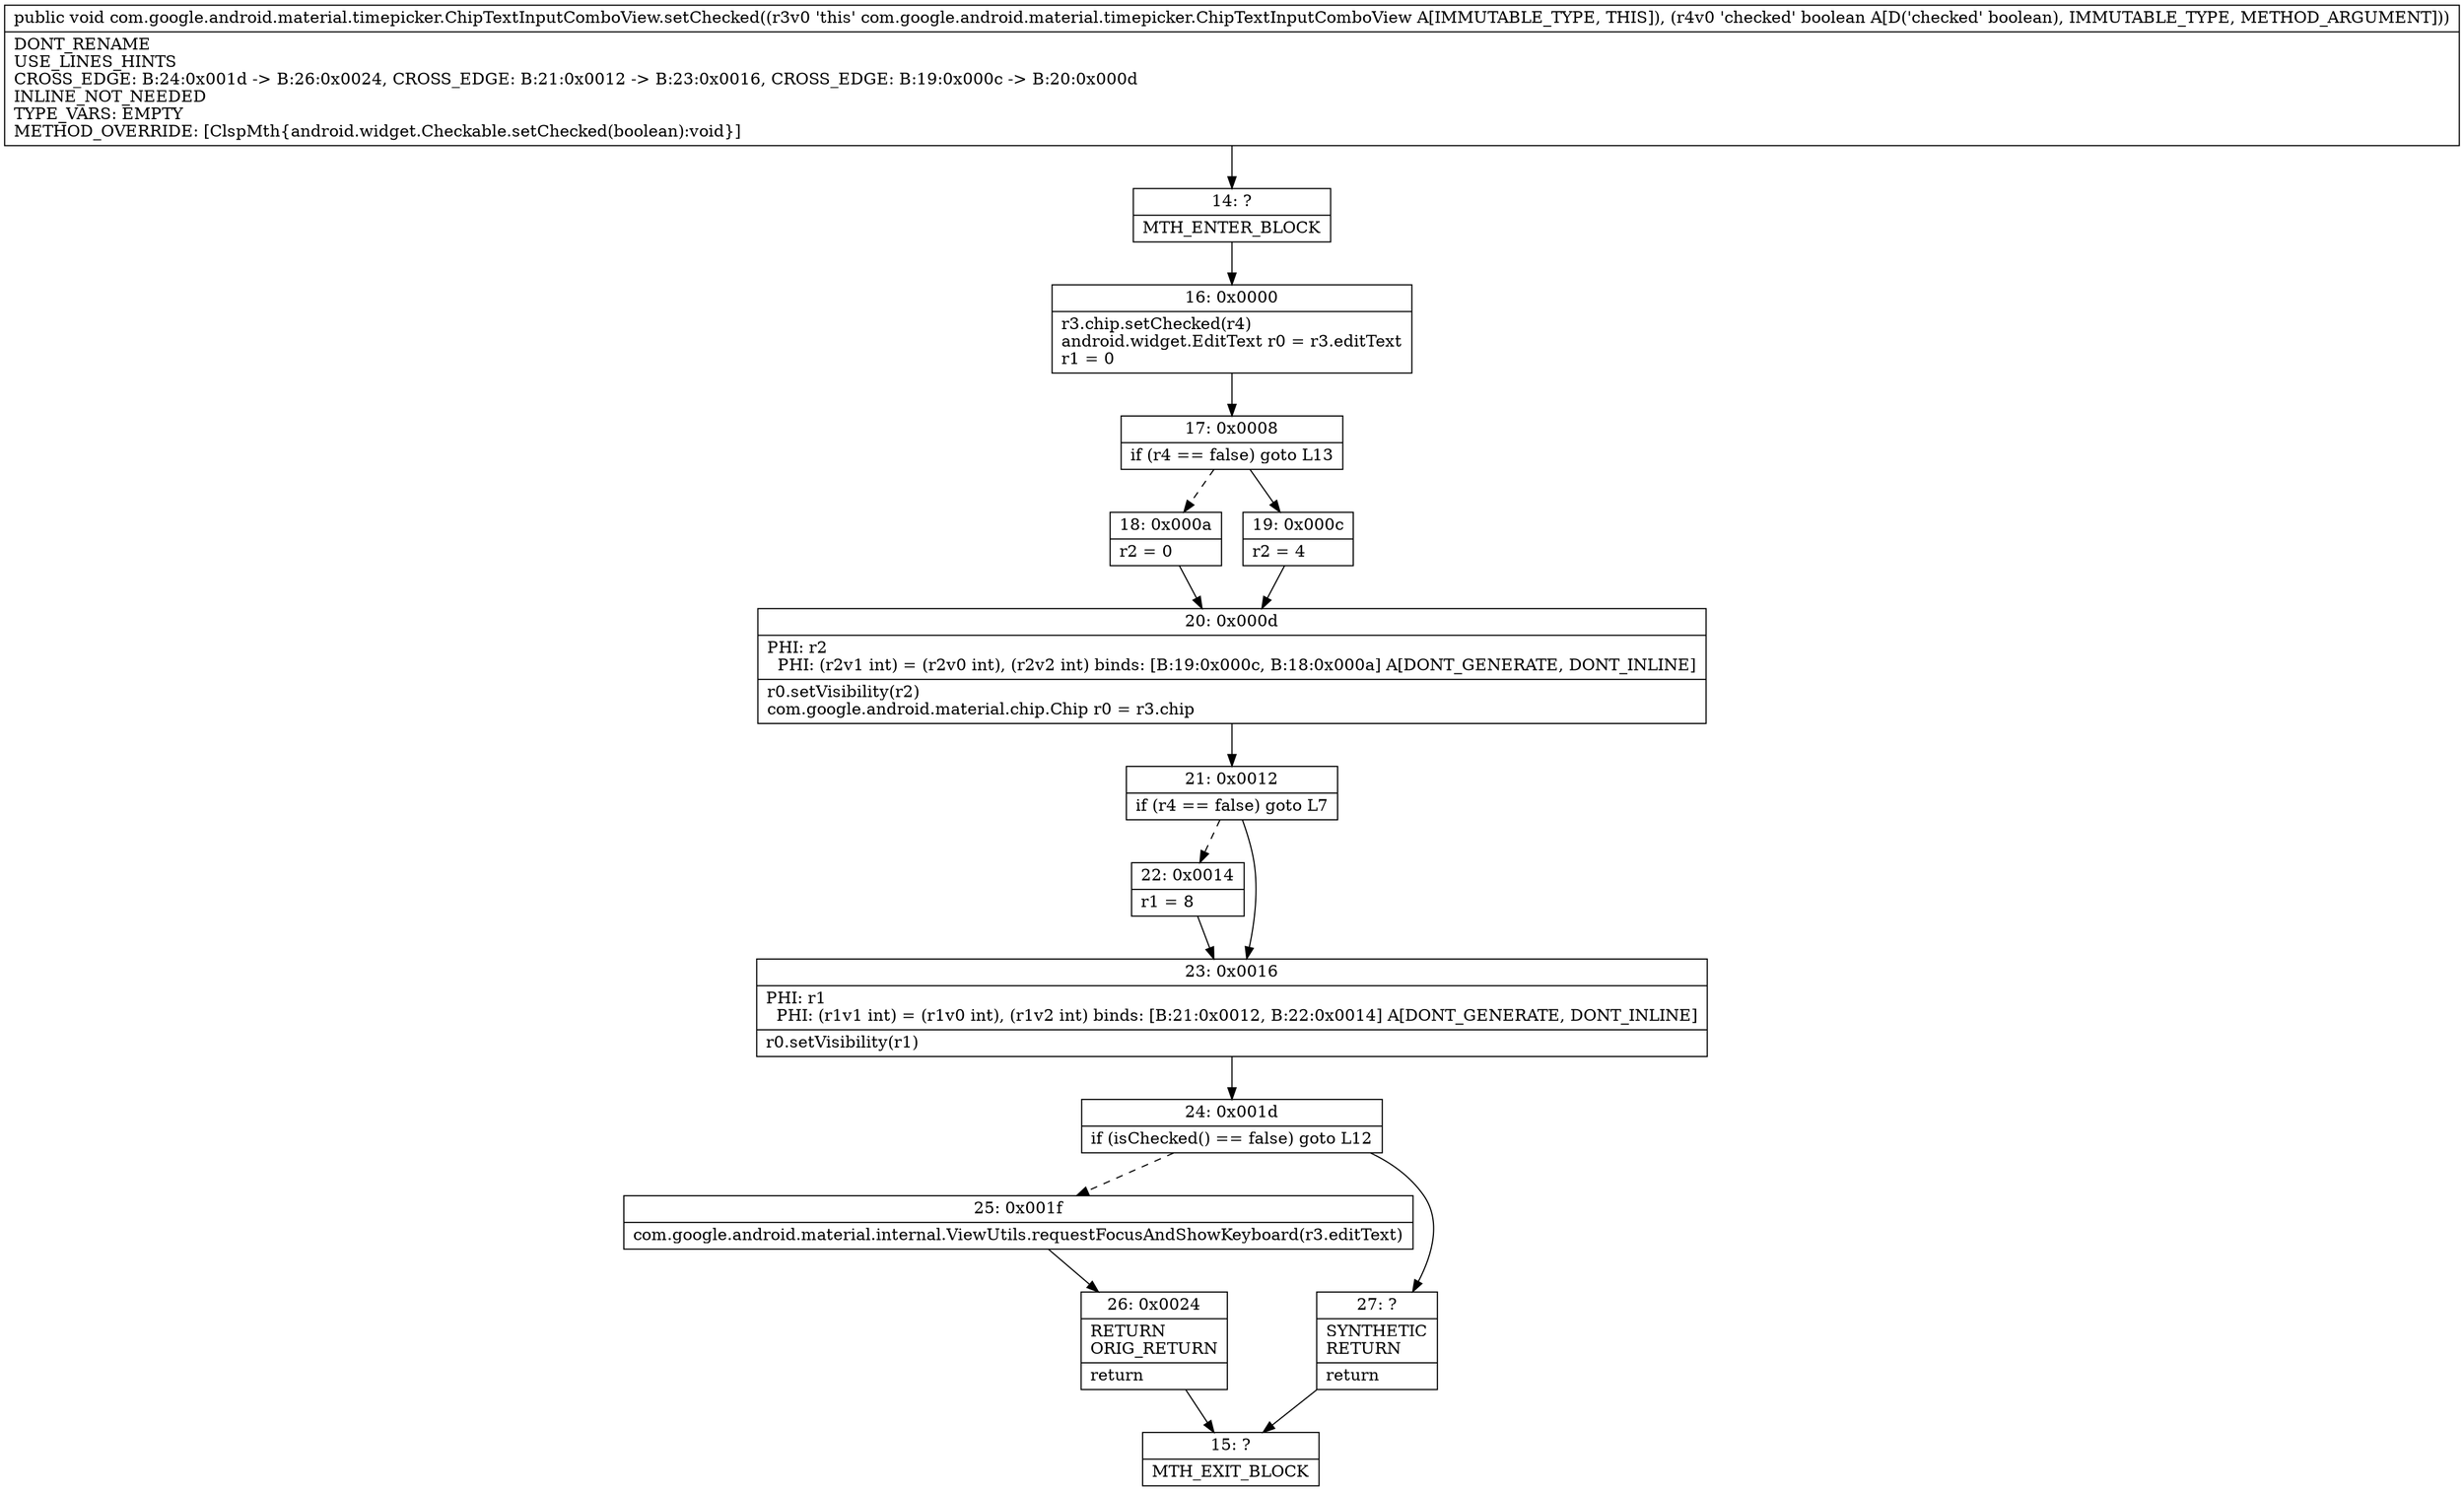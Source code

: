 digraph "CFG forcom.google.android.material.timepicker.ChipTextInputComboView.setChecked(Z)V" {
Node_14 [shape=record,label="{14\:\ ?|MTH_ENTER_BLOCK\l}"];
Node_16 [shape=record,label="{16\:\ 0x0000|r3.chip.setChecked(r4)\landroid.widget.EditText r0 = r3.editText\lr1 = 0\l}"];
Node_17 [shape=record,label="{17\:\ 0x0008|if (r4 == false) goto L13\l}"];
Node_18 [shape=record,label="{18\:\ 0x000a|r2 = 0\l}"];
Node_20 [shape=record,label="{20\:\ 0x000d|PHI: r2 \l  PHI: (r2v1 int) = (r2v0 int), (r2v2 int) binds: [B:19:0x000c, B:18:0x000a] A[DONT_GENERATE, DONT_INLINE]\l|r0.setVisibility(r2)\lcom.google.android.material.chip.Chip r0 = r3.chip\l}"];
Node_21 [shape=record,label="{21\:\ 0x0012|if (r4 == false) goto L7\l}"];
Node_22 [shape=record,label="{22\:\ 0x0014|r1 = 8\l}"];
Node_23 [shape=record,label="{23\:\ 0x0016|PHI: r1 \l  PHI: (r1v1 int) = (r1v0 int), (r1v2 int) binds: [B:21:0x0012, B:22:0x0014] A[DONT_GENERATE, DONT_INLINE]\l|r0.setVisibility(r1)\l}"];
Node_24 [shape=record,label="{24\:\ 0x001d|if (isChecked() == false) goto L12\l}"];
Node_25 [shape=record,label="{25\:\ 0x001f|com.google.android.material.internal.ViewUtils.requestFocusAndShowKeyboard(r3.editText)\l}"];
Node_26 [shape=record,label="{26\:\ 0x0024|RETURN\lORIG_RETURN\l|return\l}"];
Node_15 [shape=record,label="{15\:\ ?|MTH_EXIT_BLOCK\l}"];
Node_27 [shape=record,label="{27\:\ ?|SYNTHETIC\lRETURN\l|return\l}"];
Node_19 [shape=record,label="{19\:\ 0x000c|r2 = 4\l}"];
MethodNode[shape=record,label="{public void com.google.android.material.timepicker.ChipTextInputComboView.setChecked((r3v0 'this' com.google.android.material.timepicker.ChipTextInputComboView A[IMMUTABLE_TYPE, THIS]), (r4v0 'checked' boolean A[D('checked' boolean), IMMUTABLE_TYPE, METHOD_ARGUMENT]))  | DONT_RENAME\lUSE_LINES_HINTS\lCROSS_EDGE: B:24:0x001d \-\> B:26:0x0024, CROSS_EDGE: B:21:0x0012 \-\> B:23:0x0016, CROSS_EDGE: B:19:0x000c \-\> B:20:0x000d\lINLINE_NOT_NEEDED\lTYPE_VARS: EMPTY\lMETHOD_OVERRIDE: [ClspMth\{android.widget.Checkable.setChecked(boolean):void\}]\l}"];
MethodNode -> Node_14;Node_14 -> Node_16;
Node_16 -> Node_17;
Node_17 -> Node_18[style=dashed];
Node_17 -> Node_19;
Node_18 -> Node_20;
Node_20 -> Node_21;
Node_21 -> Node_22[style=dashed];
Node_21 -> Node_23;
Node_22 -> Node_23;
Node_23 -> Node_24;
Node_24 -> Node_25[style=dashed];
Node_24 -> Node_27;
Node_25 -> Node_26;
Node_26 -> Node_15;
Node_27 -> Node_15;
Node_19 -> Node_20;
}

